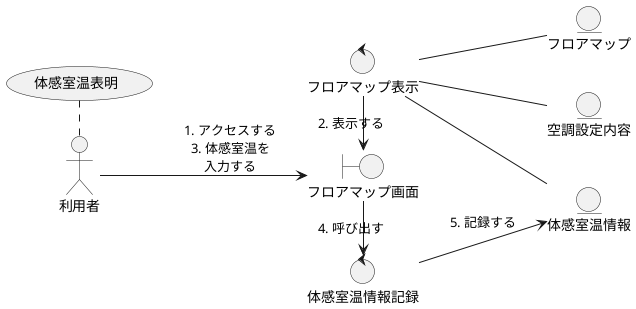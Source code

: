 @startuml
left to right direction

usecase 体感室温表明
actor 利用者
体感室温表明 . 利用者
boundary フロアマップ画面
control フロアマップ表示
entity フロアマップ
entity 体感室温情報
entity 空調設定内容
control 体感室温情報記録

利用者 --> フロアマップ画面 : 1. アクセスする\n3. 体感室温を\n入力する
フロアマップ表示 -> フロアマップ画面 : 2. 表示する
フロアマップ表示 -- フロアマップ
フロアマップ表示 -- 体感室温情報
フロアマップ表示 -- 空調設定内容
フロアマップ画面 -> 体感室温情報記録 : 4. 呼び出す
体感室温情報記録 --> 体感室温情報 : 5. 記録する

@enduml
